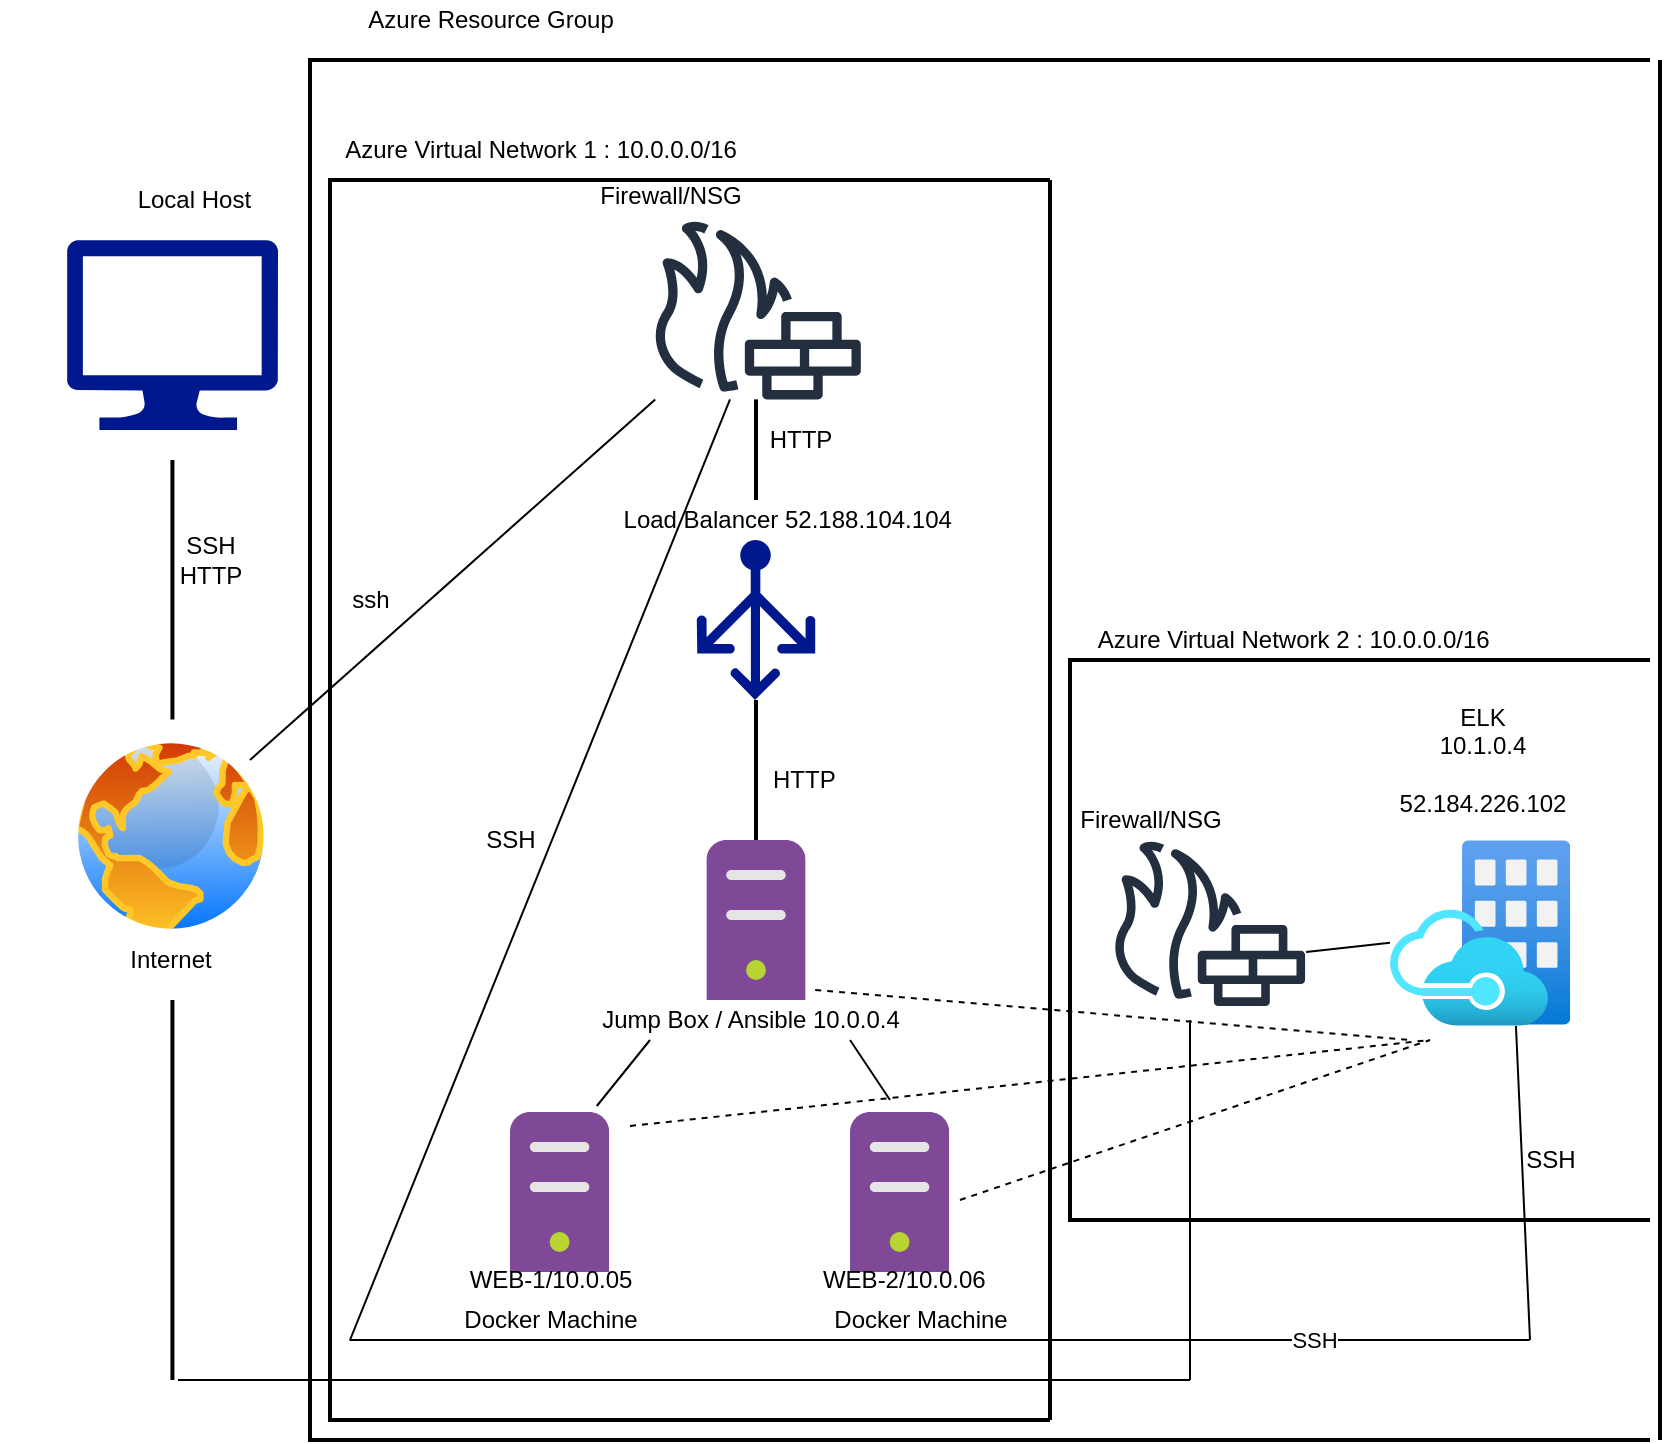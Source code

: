 <mxfile version="14.4.3" type="device"><diagram id="_zN0iriA1ESI7sQsGI-j" name="Page-1"><mxGraphModel dx="1422" dy="831" grid="1" gridSize="10" guides="1" tooltips="1" connect="1" arrows="1" fold="1" page="1" pageScale="1" pageWidth="850" pageHeight="1100" math="0" shadow="0"><root><mxCell id="0"/><mxCell id="1" parent="0"/><mxCell id="IaOQsphH4XCMmTpE-wJH-1" value="" style="aspect=fixed;pointerEvents=1;shadow=0;dashed=0;html=1;strokeColor=none;labelPosition=center;verticalLabelPosition=bottom;verticalAlign=top;align=center;fillColor=#00188D;shape=mxgraph.azure.computer" vertex="1" parent="1"><mxGeometry x="58.44" y="200" width="105.56" height="95" as="geometry"/></mxCell><mxCell id="IaOQsphH4XCMmTpE-wJH-2" value="" style="aspect=fixed;perimeter=ellipsePerimeter;html=1;align=center;shadow=0;dashed=0;spacingTop=3;image;image=img/lib/active_directory/internet_globe.svg;" vertex="1" parent="1"><mxGeometry x="58.44" y="446" width="104" height="104" as="geometry"/></mxCell><mxCell id="IaOQsphH4XCMmTpE-wJH-3" value="" style="outlineConnect=0;fontColor=#232F3E;gradientColor=none;fillColor=#232F3E;strokeColor=none;dashed=0;verticalLabelPosition=bottom;verticalAlign=top;align=center;html=1;fontSize=12;fontStyle=0;aspect=fixed;pointerEvents=1;shape=mxgraph.aws4.generic_firewall;" vertex="1" parent="1"><mxGeometry x="580" y="500" width="98.09" height="83" as="geometry"/></mxCell><mxCell id="IaOQsphH4XCMmTpE-wJH-4" value="" style="outlineConnect=0;fontColor=#232F3E;gradientColor=none;fillColor=#232F3E;strokeColor=none;dashed=0;verticalLabelPosition=bottom;verticalAlign=top;align=center;html=1;fontSize=12;fontStyle=0;aspect=fixed;pointerEvents=1;shape=mxgraph.aws4.generic_firewall;" vertex="1" parent="1"><mxGeometry x="350" y="190" width="106" height="89.69" as="geometry"/></mxCell><mxCell id="IaOQsphH4XCMmTpE-wJH-6" value="" style="aspect=fixed;html=1;points=[];align=center;image;fontSize=12;image=img/lib/mscae/Non_Azure_Machine.svg;" vertex="1" parent="1"><mxGeometry x="280" y="636" width="49.6" height="80" as="geometry"/></mxCell><mxCell id="IaOQsphH4XCMmTpE-wJH-7" value="" style="aspect=fixed;html=1;points=[];align=center;image;fontSize=12;image=img/lib/mscae/Non_Azure_Machine.svg;" vertex="1" parent="1"><mxGeometry x="450" y="636" width="49.6" height="80" as="geometry"/></mxCell><mxCell id="IaOQsphH4XCMmTpE-wJH-9" value="" style="aspect=fixed;html=1;points=[];align=center;image;fontSize=12;image=img/lib/mscae/Non_Azure_Machine.svg;" vertex="1" parent="1"><mxGeometry x="378.2" y="500" width="49.6" height="80" as="geometry"/></mxCell><mxCell id="IaOQsphH4XCMmTpE-wJH-11" value="" style="aspect=fixed;html=1;points=[];align=center;image;fontSize=12;image=img/lib/azure2/azure_stack/Azure_Stack.svg;" vertex="1" parent="1"><mxGeometry x="720" y="500" width="90.09" height="93" as="geometry"/></mxCell><mxCell id="IaOQsphH4XCMmTpE-wJH-14" value="" style="line;strokeWidth=2;direction=south;html=1;" vertex="1" parent="1"><mxGeometry x="106.22" y="310" width="10" height="129.69" as="geometry"/></mxCell><mxCell id="IaOQsphH4XCMmTpE-wJH-16" value="" style="line;strokeWidth=2;direction=south;html=1;" vertex="1" parent="1"><mxGeometry x="398" y="279.69" width="10" height="50.31" as="geometry"/></mxCell><mxCell id="IaOQsphH4XCMmTpE-wJH-17" value="" style="line;strokeWidth=2;direction=south;html=1;" vertex="1" parent="1"><mxGeometry x="398" y="430" width="10" height="70" as="geometry"/></mxCell><mxCell id="IaOQsphH4XCMmTpE-wJH-20" value="" style="endArrow=none;html=1;" edge="1" parent="1"><mxGeometry width="50" height="50" relative="1" as="geometry"><mxPoint x="323.4" y="633" as="sourcePoint"/><mxPoint x="350" y="600" as="targetPoint"/></mxGeometry></mxCell><mxCell id="IaOQsphH4XCMmTpE-wJH-5" value="" style="aspect=fixed;pointerEvents=1;shadow=0;dashed=0;html=1;strokeColor=none;labelPosition=center;verticalLabelPosition=bottom;verticalAlign=top;align=center;fillColor=#00188D;shape=mxgraph.azure.load_balancer_generic" vertex="1" parent="1"><mxGeometry x="373.4" y="350" width="59.2" height="80" as="geometry"/></mxCell><mxCell id="IaOQsphH4XCMmTpE-wJH-23" value="" style="endArrow=none;html=1;" edge="1" parent="1"><mxGeometry width="50" height="50" relative="1" as="geometry"><mxPoint x="450" y="600" as="sourcePoint"/><mxPoint x="470" y="630" as="targetPoint"/></mxGeometry></mxCell><mxCell id="IaOQsphH4XCMmTpE-wJH-25" value="" style="line;strokeWidth=2;direction=south;html=1;" vertex="1" parent="1"><mxGeometry x="106.22" y="580" width="10" height="190" as="geometry"/></mxCell><mxCell id="IaOQsphH4XCMmTpE-wJH-27" value="" style="endArrow=none;html=1;" edge="1" parent="1" target="IaOQsphH4XCMmTpE-wJH-4"><mxGeometry width="50" height="50" relative="1" as="geometry"><mxPoint x="150" y="460" as="sourcePoint"/><mxPoint x="200" y="410" as="targetPoint"/></mxGeometry></mxCell><mxCell id="IaOQsphH4XCMmTpE-wJH-32" value="" style="endArrow=none;html=1;" edge="1" parent="1"><mxGeometry width="50" height="50" relative="1" as="geometry"><mxPoint x="114" y="770" as="sourcePoint"/><mxPoint x="620" y="770" as="targetPoint"/></mxGeometry></mxCell><mxCell id="IaOQsphH4XCMmTpE-wJH-33" value="" style="endArrow=none;html=1;" edge="1" parent="1"><mxGeometry width="50" height="50" relative="1" as="geometry"><mxPoint x="620" y="770" as="sourcePoint"/><mxPoint x="620" y="590" as="targetPoint"/></mxGeometry></mxCell><mxCell id="IaOQsphH4XCMmTpE-wJH-34" value="" style="endArrow=none;html=1;" edge="1" parent="1" target="IaOQsphH4XCMmTpE-wJH-11"><mxGeometry width="50" height="50" relative="1" as="geometry"><mxPoint x="678.09" y="556" as="sourcePoint"/><mxPoint x="728.09" y="506" as="targetPoint"/></mxGeometry></mxCell><mxCell id="IaOQsphH4XCMmTpE-wJH-36" value="" style="endArrow=none;html=1;" edge="1" parent="1"><mxGeometry width="50" height="50" relative="1" as="geometry"><mxPoint x="200" y="750" as="sourcePoint"/><mxPoint x="390" y="279.69" as="targetPoint"/></mxGeometry></mxCell><mxCell id="IaOQsphH4XCMmTpE-wJH-37" value="" style="endArrow=none;html=1;" edge="1" parent="1"><mxGeometry width="50" height="50" relative="1" as="geometry"><mxPoint x="199.8" y="750" as="sourcePoint"/><mxPoint x="789.8" y="750" as="targetPoint"/></mxGeometry></mxCell><mxCell id="IaOQsphH4XCMmTpE-wJH-51" value="SSH" style="edgeLabel;html=1;align=center;verticalAlign=middle;resizable=0;points=[];" vertex="1" connectable="0" parent="IaOQsphH4XCMmTpE-wJH-37"><mxGeometry x="0.634" relative="1" as="geometry"><mxPoint as="offset"/></mxGeometry></mxCell><mxCell id="IaOQsphH4XCMmTpE-wJH-38" value="" style="endArrow=none;html=1;entryX=0.699;entryY=1;entryDx=0;entryDy=0;entryPerimeter=0;" edge="1" parent="1" target="IaOQsphH4XCMmTpE-wJH-11"><mxGeometry width="50" height="50" relative="1" as="geometry"><mxPoint x="790" y="750" as="sourcePoint"/><mxPoint x="840" y="680" as="targetPoint"/></mxGeometry></mxCell><mxCell id="IaOQsphH4XCMmTpE-wJH-47" value="&amp;nbsp;&amp;nbsp;&amp;nbsp;&amp;nbsp;&amp;nbsp;&amp;nbsp;&amp;nbsp;&amp;nbsp;&amp;nbsp;&amp;nbsp;&amp;nbsp;&amp;nbsp;&amp;nbsp;&amp;nbsp;&amp;nbsp;&amp;nbsp;&amp;nbsp;&amp;nbsp; Local Host" style="text;html=1;align=center;verticalAlign=middle;resizable=0;points=[];autosize=1;" vertex="1" parent="1"><mxGeometry x="25" y="170" width="130" height="20" as="geometry"/></mxCell><mxCell id="IaOQsphH4XCMmTpE-wJH-48" value="&amp;nbsp;&amp;nbsp;&amp;nbsp;&amp;nbsp;&amp;nbsp; Internet" style="text;html=1;align=center;verticalAlign=middle;resizable=0;points=[];autosize=1;" vertex="1" parent="1"><mxGeometry x="65" y="550" width="70" height="20" as="geometry"/></mxCell><mxCell id="IaOQsphH4XCMmTpE-wJH-49" value="ssh" style="text;html=1;align=center;verticalAlign=middle;resizable=0;points=[];autosize=1;" vertex="1" parent="1"><mxGeometry x="190" y="370" width="40" height="20" as="geometry"/></mxCell><mxCell id="IaOQsphH4XCMmTpE-wJH-50" value="SSH" style="text;html=1;align=center;verticalAlign=middle;resizable=0;points=[];autosize=1;" vertex="1" parent="1"><mxGeometry x="260" y="490" width="40" height="20" as="geometry"/></mxCell><mxCell id="IaOQsphH4XCMmTpE-wJH-52" value="&lt;div&gt;SSH&lt;/div&gt;&lt;div&gt;HTTP&lt;br&gt;&lt;/div&gt;" style="text;html=1;align=center;verticalAlign=middle;resizable=0;points=[];autosize=1;" vertex="1" parent="1"><mxGeometry x="105" y="345" width="50" height="30" as="geometry"/></mxCell><mxCell id="IaOQsphH4XCMmTpE-wJH-54" value="&lt;div&gt;&amp;nbsp;&amp;nbsp;&amp;nbsp;&amp;nbsp;&amp;nbsp;&amp;nbsp;&amp;nbsp;&amp;nbsp;&amp;nbsp;&amp;nbsp;&amp;nbsp;&amp;nbsp;&amp;nbsp;&amp;nbsp;&amp;nbsp;&amp;nbsp; &lt;br&gt;&lt;/div&gt;&lt;div&gt;&lt;br&gt;&lt;/div&gt;&lt;div&gt;&lt;br&gt;&lt;/div&gt;&lt;div&gt;Firewall/NSG&lt;/div&gt;&lt;div&gt;&lt;br&gt;&lt;/div&gt;&lt;div&gt;&lt;br&gt;&lt;/div&gt;" style="text;html=1;align=center;verticalAlign=middle;resizable=0;points=[];autosize=1;" vertex="1" parent="1"><mxGeometry x="315" y="125" width="90" height="90" as="geometry"/></mxCell><mxCell id="IaOQsphH4XCMmTpE-wJH-55" value="Firewall/NSG" style="text;html=1;align=center;verticalAlign=middle;resizable=0;points=[];autosize=1;" vertex="1" parent="1"><mxGeometry x="555" y="480" width="90" height="20" as="geometry"/></mxCell><mxCell id="IaOQsphH4XCMmTpE-wJH-56" value="&amp;nbsp;&amp;nbsp;&amp;nbsp;&amp;nbsp;&amp;nbsp;&amp;nbsp;&amp;nbsp;&amp;nbsp;&amp;nbsp;&amp;nbsp;&amp;nbsp;&amp;nbsp;&amp;nbsp;&amp;nbsp;&amp;nbsp;&amp;nbsp;&amp;nbsp;&amp;nbsp;&amp;nbsp;&amp;nbsp;&amp;nbsp;&amp;nbsp; Load Balancer 52.188.104.104" style="text;html=1;align=center;verticalAlign=middle;resizable=0;points=[];autosize=1;" vertex="1" parent="1"><mxGeometry x="255" y="330" width="250" height="20" as="geometry"/></mxCell><mxCell id="IaOQsphH4XCMmTpE-wJH-57" value="&amp;nbsp; &amp;nbsp; &amp;nbsp;&amp;nbsp;&amp;nbsp;&amp;nbsp; HTTP" style="text;html=1;align=center;verticalAlign=middle;resizable=0;points=[];autosize=1;" vertex="1" parent="1"><mxGeometry x="375" y="290" width="70" height="20" as="geometry"/></mxCell><mxCell id="IaOQsphH4XCMmTpE-wJH-58" value="&amp;nbsp; &amp;nbsp;&amp;nbsp; &amp;nbsp;&amp;nbsp;&amp;nbsp;&amp;nbsp; HTTP" style="text;html=1;align=center;verticalAlign=middle;resizable=0;points=[];autosize=1;" vertex="1" parent="1"><mxGeometry x="370" y="460" width="80" height="20" as="geometry"/></mxCell><mxCell id="IaOQsphH4XCMmTpE-wJH-59" value="&lt;div&gt;&amp;nbsp;&amp;nbsp;&amp;nbsp;&amp;nbsp;&amp;nbsp;&amp;nbsp;&amp;nbsp;&amp;nbsp;&amp;nbsp;&amp;nbsp;&amp;nbsp;&amp;nbsp;&amp;nbsp;&amp;nbsp;&amp;nbsp;&amp;nbsp;&amp;nbsp;&amp;nbsp;&amp;nbsp; &lt;br&gt;&lt;/div&gt;&lt;div&gt;&amp;nbsp;&amp;nbsp;&amp;nbsp;&amp;nbsp;&amp;nbsp;&amp;nbsp;&amp;nbsp;&amp;nbsp;&amp;nbsp;&amp;nbsp;&amp;nbsp;&amp;nbsp;&amp;nbsp;&amp;nbsp;&amp;nbsp;&amp;nbsp;&amp;nbsp; Jump Box / Ansible 10.0.0.4&lt;/div&gt;&lt;div&gt;&lt;br&gt;&lt;/div&gt;" style="text;html=1;align=center;verticalAlign=middle;resizable=0;points=[];autosize=1;" vertex="1" parent="1"><mxGeometry x="260" y="565" width="220" height="50" as="geometry"/></mxCell><mxCell id="IaOQsphH4XCMmTpE-wJH-63" value="&lt;div&gt;ELK&lt;/div&gt;&lt;div&gt;10.1.0.4&lt;br&gt;&lt;/div&gt;&lt;div&gt;&lt;br&gt;&lt;/div&gt;&lt;div&gt;52.184.226.102&lt;br&gt;&lt;/div&gt;" style="text;html=1;align=center;verticalAlign=middle;resizable=0;points=[];autosize=1;" vertex="1" parent="1"><mxGeometry x="716" y="430" width="100" height="60" as="geometry"/></mxCell><mxCell id="IaOQsphH4XCMmTpE-wJH-64" value="WEB-1/10.0.05" style="text;html=1;align=center;verticalAlign=middle;resizable=0;points=[];autosize=1;" vertex="1" parent="1"><mxGeometry x="250" y="710" width="100" height="20" as="geometry"/></mxCell><mxCell id="IaOQsphH4XCMmTpE-wJH-66" value="&amp;nbsp;&amp;nbsp;&amp;nbsp;&amp;nbsp;&amp;nbsp;&amp;nbsp;&amp;nbsp;&amp;nbsp;&amp;nbsp; WEB-2/10.0.06" style="text;html=1;align=center;verticalAlign=middle;resizable=0;points=[];autosize=1;" vertex="1" parent="1"><mxGeometry x="395" y="710" width="130" height="20" as="geometry"/></mxCell><mxCell id="IaOQsphH4XCMmTpE-wJH-67" value="&amp;nbsp;&amp;nbsp;&amp;nbsp;&amp;nbsp;&amp;nbsp;&amp;nbsp;&amp;nbsp;&amp;nbsp;&amp;nbsp;&amp;nbsp;&amp;nbsp; Docker Machine" style="text;html=1;align=center;verticalAlign=middle;resizable=0;points=[];autosize=1;" vertex="1" parent="1"><mxGeometry x="210" y="730" width="140" height="20" as="geometry"/></mxCell><mxCell id="IaOQsphH4XCMmTpE-wJH-68" value="&amp;nbsp;&amp;nbsp;&amp;nbsp;&amp;nbsp;&amp;nbsp;&amp;nbsp;&amp;nbsp;&amp;nbsp;&amp;nbsp;&amp;nbsp;&amp;nbsp;&amp;nbsp;&amp;nbsp;&amp;nbsp; Docker Machine" style="text;html=1;align=center;verticalAlign=middle;resizable=0;points=[];autosize=1;" vertex="1" parent="1"><mxGeometry x="385" y="730" width="150" height="20" as="geometry"/></mxCell><mxCell id="IaOQsphH4XCMmTpE-wJH-69" value="SSH" style="text;html=1;align=center;verticalAlign=middle;resizable=0;points=[];autosize=1;" vertex="1" parent="1"><mxGeometry x="780" y="650" width="40" height="20" as="geometry"/></mxCell><mxCell id="IaOQsphH4XCMmTpE-wJH-70" value="" style="strokeWidth=2;html=1;shape=mxgraph.flowchart.annotation_1;align=left;pointerEvents=1;" vertex="1" parent="1"><mxGeometry x="560" y="410" width="290" height="280" as="geometry"/></mxCell><mxCell id="IaOQsphH4XCMmTpE-wJH-71" value="&amp;nbsp; " style="text;html=1;align=center;verticalAlign=middle;resizable=0;points=[];autosize=1;" vertex="1" parent="1"><mxGeometry x="510" y="390" width="20" height="20" as="geometry"/></mxCell><mxCell id="IaOQsphH4XCMmTpE-wJH-74" value="Azure Virtual Network 1 : 10.0.0.0/16" style="text;html=1;align=center;verticalAlign=middle;resizable=0;points=[];autosize=1;" vertex="1" parent="1"><mxGeometry x="190" y="145" width="210" height="20" as="geometry"/></mxCell><mxCell id="IaOQsphH4XCMmTpE-wJH-75" value="&amp;nbsp;&amp;nbsp;&amp;nbsp;&amp;nbsp;&amp;nbsp;&amp;nbsp;&amp;nbsp;&amp;nbsp;&amp;nbsp;&amp;nbsp;&amp;nbsp;&amp;nbsp;&amp;nbsp;&amp;nbsp;&amp;nbsp;&amp;nbsp;&amp;nbsp;&amp;nbsp;&amp;nbsp;&amp;nbsp;&amp;nbsp;&amp;nbsp;&amp;nbsp;&amp;nbsp;&amp;nbsp;&amp;nbsp;&amp;nbsp;&amp;nbsp;&amp;nbsp;&amp;nbsp;&amp;nbsp;&amp;nbsp;&amp;nbsp;&amp;nbsp;&amp;nbsp;&amp;nbsp;&amp;nbsp;&amp;nbsp;&amp;nbsp;&amp;nbsp;&amp;nbsp;&amp;nbsp;&amp;nbsp;&amp;nbsp;&amp;nbsp;&amp;nbsp;&amp;nbsp;&amp;nbsp;&amp;nbsp;&amp;nbsp;&amp;nbsp;&amp;nbsp;&amp;nbsp;&amp;nbsp; Azure Virtual Network 2 : 10.0.0.0/16" style="text;html=1;align=center;verticalAlign=middle;resizable=0;points=[];autosize=1;" vertex="1" parent="1"><mxGeometry x="390" y="390" width="380" height="20" as="geometry"/></mxCell><mxCell id="IaOQsphH4XCMmTpE-wJH-80" value="Azure Resource Group" style="text;html=1;align=center;verticalAlign=middle;resizable=0;points=[];autosize=1;" vertex="1" parent="1"><mxGeometry x="200" y="80" width="140" height="20" as="geometry"/></mxCell><mxCell id="IaOQsphH4XCMmTpE-wJH-85" style="edgeStyle=orthogonalEdgeStyle;rounded=0;orthogonalLoop=1;jettySize=auto;html=1;exitX=0.5;exitY=1;exitDx=0;exitDy=0;exitPerimeter=0;" edge="1" parent="1" source="IaOQsphH4XCMmTpE-wJH-70" target="IaOQsphH4XCMmTpE-wJH-70"><mxGeometry relative="1" as="geometry"/></mxCell><mxCell id="IaOQsphH4XCMmTpE-wJH-86" value="" style="endArrow=none;dashed=1;html=1;" edge="1" parent="1"><mxGeometry width="50" height="50" relative="1" as="geometry"><mxPoint x="340" y="643" as="sourcePoint"/><mxPoint x="740" y="600" as="targetPoint"/></mxGeometry></mxCell><mxCell id="IaOQsphH4XCMmTpE-wJH-87" value="" style="endArrow=none;dashed=1;html=1;" edge="1" parent="1"><mxGeometry width="50" height="50" relative="1" as="geometry"><mxPoint x="432.6" y="575" as="sourcePoint"/><mxPoint x="730" y="600" as="targetPoint"/></mxGeometry></mxCell><mxCell id="IaOQsphH4XCMmTpE-wJH-89" value="" style="endArrow=none;dashed=1;html=1;" edge="1" parent="1"><mxGeometry width="50" height="50" relative="1" as="geometry"><mxPoint x="505" y="680" as="sourcePoint"/><mxPoint x="740" y="600" as="targetPoint"/></mxGeometry></mxCell><mxCell id="IaOQsphH4XCMmTpE-wJH-90" value="" style="strokeWidth=2;html=1;shape=mxgraph.flowchart.annotation_1;align=left;pointerEvents=1;" vertex="1" parent="1"><mxGeometry x="190" y="170" width="360" height="620" as="geometry"/></mxCell><mxCell id="IaOQsphH4XCMmTpE-wJH-91" value="" style="line;strokeWidth=2;direction=south;html=1;" vertex="1" parent="1"><mxGeometry x="545" y="170" width="10" height="620" as="geometry"/></mxCell><mxCell id="IaOQsphH4XCMmTpE-wJH-92" value="" style="strokeWidth=2;html=1;shape=mxgraph.flowchart.annotation_1;align=left;pointerEvents=1;" vertex="1" parent="1"><mxGeometry x="180" y="110" width="670" height="690" as="geometry"/></mxCell><mxCell id="IaOQsphH4XCMmTpE-wJH-93" value="" style="line;strokeWidth=2;direction=south;html=1;" vertex="1" parent="1"><mxGeometry x="850" y="110" width="10" height="690" as="geometry"/></mxCell></root></mxGraphModel></diagram></mxfile>